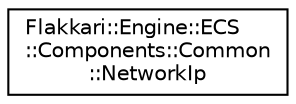digraph "Graphical Class Hierarchy"
{
 // LATEX_PDF_SIZE
  edge [fontname="Helvetica",fontsize="10",labelfontname="Helvetica",labelfontsize="10"];
  node [fontname="Helvetica",fontsize="10",shape=record];
  rankdir="LR";
  Node0 [label="Flakkari::Engine::ECS\l::Components::Common\l::NetworkIp",height=0.2,width=0.4,color="black", fillcolor="white", style="filled",URL="$d7/da7/structFlakkari_1_1Engine_1_1ECS_1_1Components_1_1Common_1_1NetworkIp.html",tooltip=" "];
}

